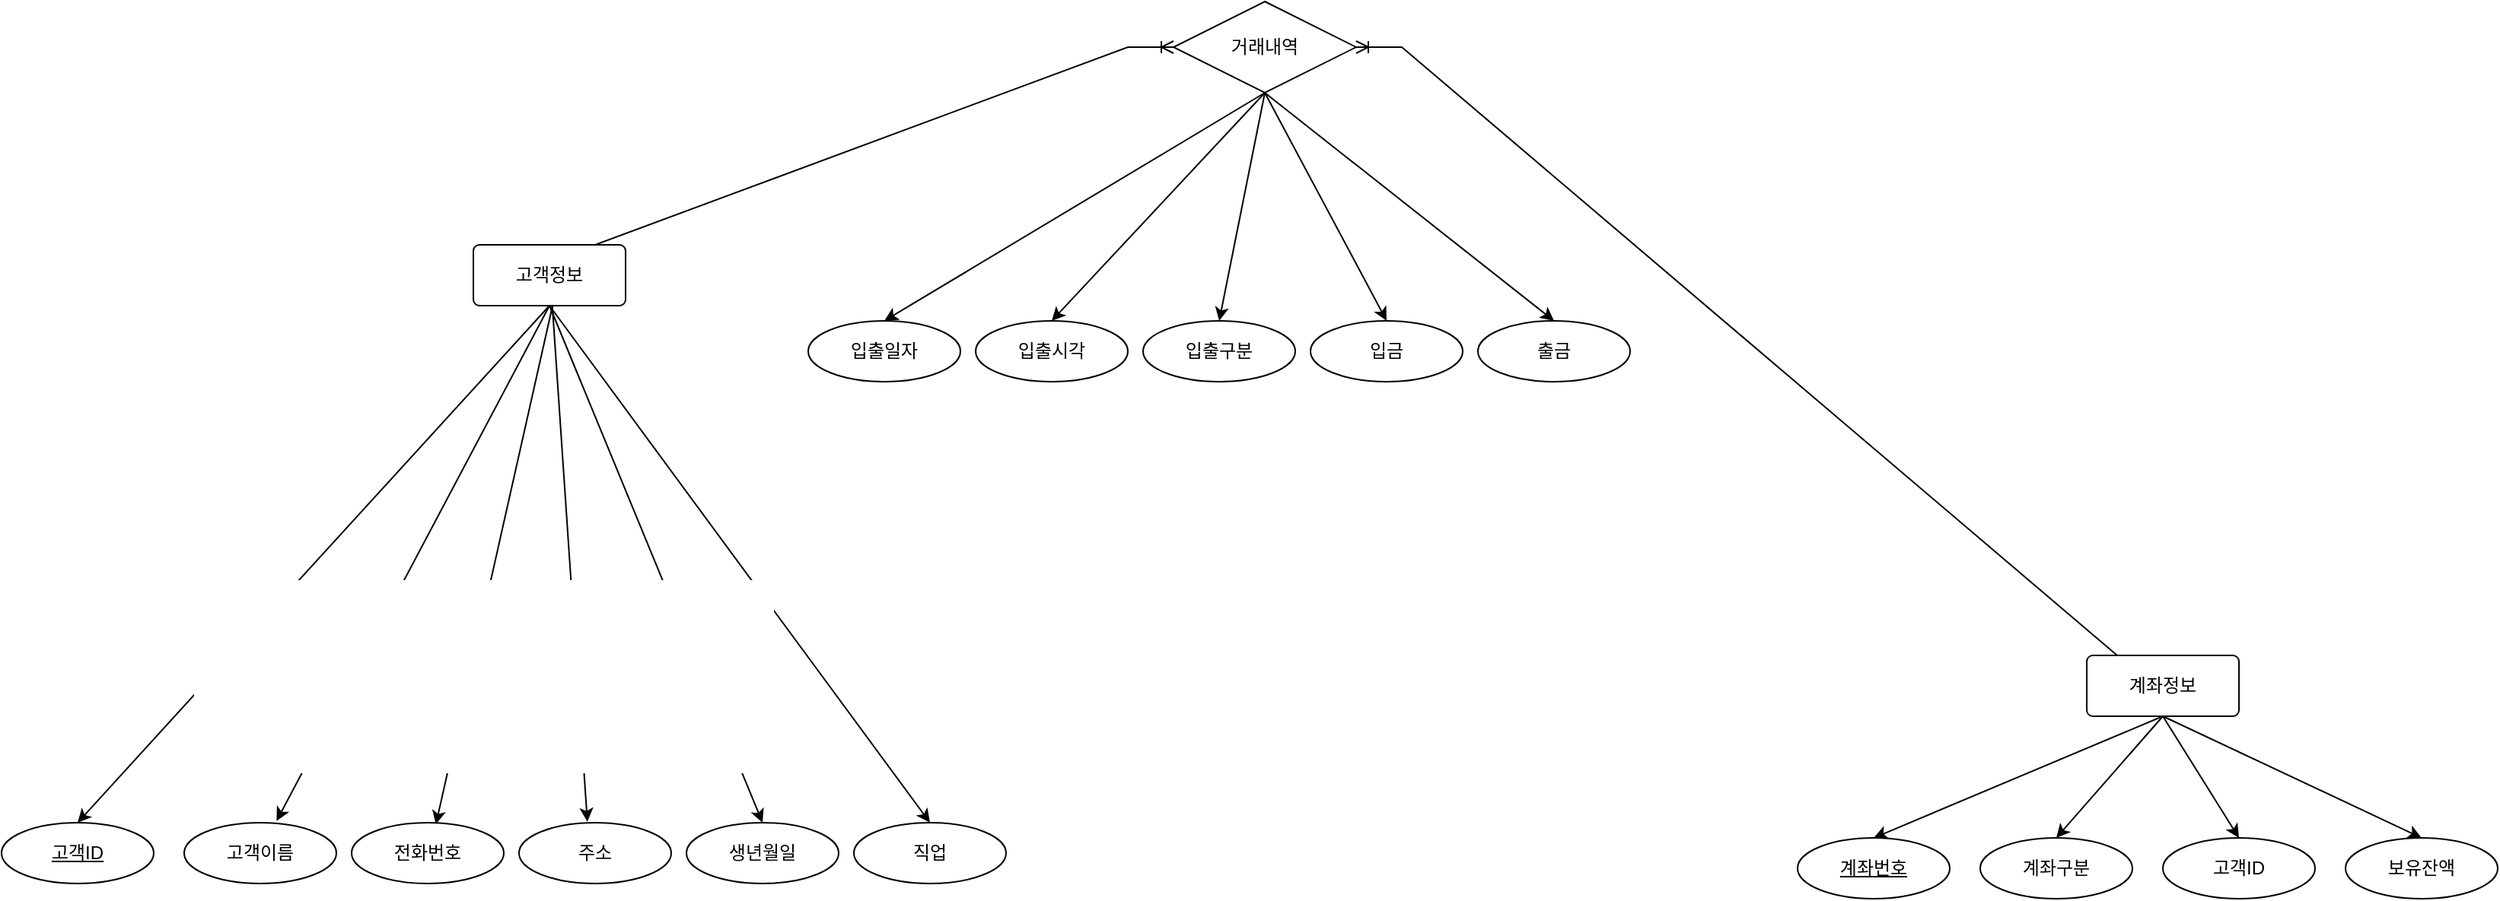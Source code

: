 <mxfile version="21.3.2" type="device">
  <diagram name="페이지-1" id="2FfxSmRKu2mEA89YIbCd">
    <mxGraphModel dx="1399" dy="779" grid="1" gridSize="10" guides="1" tooltips="1" connect="1" arrows="1" fold="1" page="1" pageScale="1" pageWidth="4681" pageHeight="3300" math="0" shadow="0">
      <root>
        <mxCell id="0" />
        <mxCell id="1" parent="0" />
        <mxCell id="Y3CAUvhzmmAj4dqdbwYr-9" style="rounded=0;orthogonalLoop=1;jettySize=auto;html=1;exitX=0.5;exitY=1;exitDx=0;exitDy=0;entryX=0.5;entryY=0;entryDx=0;entryDy=0;" parent="1" source="Y3CAUvhzmmAj4dqdbwYr-1" target="Y3CAUvhzmmAj4dqdbwYr-2" edge="1">
          <mxGeometry relative="1" as="geometry" />
        </mxCell>
        <mxCell id="Y3CAUvhzmmAj4dqdbwYr-10" style="rounded=0;orthogonalLoop=1;jettySize=auto;html=1;exitX=0.5;exitY=1;exitDx=0;exitDy=0;entryX=0.607;entryY=-0.029;entryDx=0;entryDy=0;entryPerimeter=0;" parent="1" source="Y3CAUvhzmmAj4dqdbwYr-1" target="Y3CAUvhzmmAj4dqdbwYr-4" edge="1">
          <mxGeometry relative="1" as="geometry" />
        </mxCell>
        <mxCell id="Y3CAUvhzmmAj4dqdbwYr-11" style="rounded=0;orthogonalLoop=1;jettySize=auto;html=1;exitX=0.519;exitY=1.016;exitDx=0;exitDy=0;exitPerimeter=0;entryX=0.554;entryY=0.026;entryDx=0;entryDy=0;entryPerimeter=0;" parent="1" source="Y3CAUvhzmmAj4dqdbwYr-1" target="Y3CAUvhzmmAj4dqdbwYr-5" edge="1">
          <mxGeometry relative="1" as="geometry" />
        </mxCell>
        <mxCell id="Y3CAUvhzmmAj4dqdbwYr-12" style="rounded=0;orthogonalLoop=1;jettySize=auto;html=1;exitX=0.519;exitY=1.01;exitDx=0;exitDy=0;exitPerimeter=0;entryX=0.449;entryY=-0.017;entryDx=0;entryDy=0;entryPerimeter=0;" parent="1" source="Y3CAUvhzmmAj4dqdbwYr-1" target="Y3CAUvhzmmAj4dqdbwYr-6" edge="1">
          <mxGeometry relative="1" as="geometry" />
        </mxCell>
        <mxCell id="Y3CAUvhzmmAj4dqdbwYr-13" style="rounded=0;orthogonalLoop=1;jettySize=auto;html=1;entryX=0.5;entryY=0;entryDx=0;entryDy=0;exitX=0.5;exitY=1;exitDx=0;exitDy=0;" parent="1" source="Y3CAUvhzmmAj4dqdbwYr-1" target="Y3CAUvhzmmAj4dqdbwYr-7" edge="1">
          <mxGeometry relative="1" as="geometry" />
        </mxCell>
        <mxCell id="Y3CAUvhzmmAj4dqdbwYr-14" style="rounded=0;orthogonalLoop=1;jettySize=auto;html=1;exitX=0.5;exitY=1;exitDx=0;exitDy=0;entryX=0.5;entryY=0;entryDx=0;entryDy=0;" parent="1" source="Y3CAUvhzmmAj4dqdbwYr-1" target="Y3CAUvhzmmAj4dqdbwYr-8" edge="1">
          <mxGeometry relative="1" as="geometry" />
        </mxCell>
        <mxCell id="Y3CAUvhzmmAj4dqdbwYr-1" value="고객정보" style="rounded=1;arcSize=10;whiteSpace=wrap;html=1;align=center;" parent="1" vertex="1">
          <mxGeometry x="880" y="420" width="100" height="40" as="geometry" />
        </mxCell>
        <mxCell id="Y3CAUvhzmmAj4dqdbwYr-2" value="고객ID" style="ellipse;whiteSpace=wrap;html=1;align=center;fontStyle=4;" parent="1" vertex="1">
          <mxGeometry x="570" y="800" width="100" height="40" as="geometry" />
        </mxCell>
        <mxCell id="Y3CAUvhzmmAj4dqdbwYr-4" value="고객이름" style="ellipse;whiteSpace=wrap;html=1;align=center;" parent="1" vertex="1">
          <mxGeometry x="690" y="800" width="100" height="40" as="geometry" />
        </mxCell>
        <mxCell id="Y3CAUvhzmmAj4dqdbwYr-5" value="전화번호" style="ellipse;whiteSpace=wrap;html=1;align=center;" parent="1" vertex="1">
          <mxGeometry x="800" y="800" width="100" height="40" as="geometry" />
        </mxCell>
        <mxCell id="Y3CAUvhzmmAj4dqdbwYr-6" value="주소" style="ellipse;whiteSpace=wrap;html=1;align=center;" parent="1" vertex="1">
          <mxGeometry x="910" y="800" width="100" height="40" as="geometry" />
        </mxCell>
        <mxCell id="Y3CAUvhzmmAj4dqdbwYr-7" value="생년월일" style="ellipse;whiteSpace=wrap;html=1;align=center;" parent="1" vertex="1">
          <mxGeometry x="1020" y="800" width="100" height="40" as="geometry" />
        </mxCell>
        <mxCell id="Y3CAUvhzmmAj4dqdbwYr-8" value="직업" style="ellipse;whiteSpace=wrap;html=1;align=center;" parent="1" vertex="1">
          <mxGeometry x="1130" y="800" width="100" height="40" as="geometry" />
        </mxCell>
        <mxCell id="Y3CAUvhzmmAj4dqdbwYr-22" style="rounded=0;orthogonalLoop=1;jettySize=auto;html=1;exitX=0.5;exitY=1;exitDx=0;exitDy=0;entryX=0.5;entryY=0;entryDx=0;entryDy=0;" parent="1" source="MP5bZ3bzRtLsutD18pv_-2" target="Y3CAUvhzmmAj4dqdbwYr-16" edge="1">
          <mxGeometry relative="1" as="geometry">
            <mxPoint x="1310" y="420" as="sourcePoint" />
          </mxGeometry>
        </mxCell>
        <mxCell id="Y3CAUvhzmmAj4dqdbwYr-23" style="rounded=0;orthogonalLoop=1;jettySize=auto;html=1;exitX=0.5;exitY=1;exitDx=0;exitDy=0;entryX=0.5;entryY=0;entryDx=0;entryDy=0;" parent="1" source="MP5bZ3bzRtLsutD18pv_-1" target="Y3CAUvhzmmAj4dqdbwYr-17" edge="1">
          <mxGeometry relative="1" as="geometry">
            <mxPoint x="1310" y="420" as="sourcePoint" />
          </mxGeometry>
        </mxCell>
        <mxCell id="Y3CAUvhzmmAj4dqdbwYr-24" style="rounded=0;orthogonalLoop=1;jettySize=auto;html=1;entryX=0.5;entryY=0;entryDx=0;entryDy=0;exitX=0.5;exitY=1;exitDx=0;exitDy=0;" parent="1" source="MP5bZ3bzRtLsutD18pv_-1" target="Y3CAUvhzmmAj4dqdbwYr-18" edge="1">
          <mxGeometry relative="1" as="geometry">
            <mxPoint x="1310" y="420" as="sourcePoint" />
          </mxGeometry>
        </mxCell>
        <mxCell id="Y3CAUvhzmmAj4dqdbwYr-25" style="rounded=0;orthogonalLoop=1;jettySize=auto;html=1;entryX=0.5;entryY=0;entryDx=0;entryDy=0;exitX=0.5;exitY=1;exitDx=0;exitDy=0;" parent="1" source="MP5bZ3bzRtLsutD18pv_-1" target="Y3CAUvhzmmAj4dqdbwYr-19" edge="1">
          <mxGeometry relative="1" as="geometry">
            <mxPoint x="1310" y="420" as="sourcePoint" />
          </mxGeometry>
        </mxCell>
        <mxCell id="Y3CAUvhzmmAj4dqdbwYr-26" style="rounded=0;orthogonalLoop=1;jettySize=auto;html=1;entryX=0.5;entryY=0;entryDx=0;entryDy=0;exitX=0.5;exitY=1;exitDx=0;exitDy=0;" parent="1" source="MP5bZ3bzRtLsutD18pv_-1" target="Y3CAUvhzmmAj4dqdbwYr-20" edge="1">
          <mxGeometry relative="1" as="geometry">
            <mxPoint x="1310" y="420" as="sourcePoint" />
          </mxGeometry>
        </mxCell>
        <mxCell id="Y3CAUvhzmmAj4dqdbwYr-27" style="rounded=0;orthogonalLoop=1;jettySize=auto;html=1;entryX=0.5;entryY=0;entryDx=0;entryDy=0;exitX=0.5;exitY=1;exitDx=0;exitDy=0;" parent="1" source="MP5bZ3bzRtLsutD18pv_-1" target="Y3CAUvhzmmAj4dqdbwYr-21" edge="1">
          <mxGeometry relative="1" as="geometry">
            <mxPoint x="1310" y="420" as="sourcePoint" />
          </mxGeometry>
        </mxCell>
        <mxCell id="Y3CAUvhzmmAj4dqdbwYr-16" value="계좌번호" style="ellipse;whiteSpace=wrap;html=1;align=center;fontStyle=4;" parent="1" vertex="1">
          <mxGeometry x="1750" y="810" width="100" height="40" as="geometry" />
        </mxCell>
        <mxCell id="Y3CAUvhzmmAj4dqdbwYr-17" value="입출일자" style="ellipse;whiteSpace=wrap;html=1;align=center;" parent="1" vertex="1">
          <mxGeometry x="1100" y="470" width="100" height="40" as="geometry" />
        </mxCell>
        <mxCell id="Y3CAUvhzmmAj4dqdbwYr-18" value="입출시각" style="ellipse;whiteSpace=wrap;html=1;align=center;" parent="1" vertex="1">
          <mxGeometry x="1210" y="470" width="100" height="40" as="geometry" />
        </mxCell>
        <mxCell id="Y3CAUvhzmmAj4dqdbwYr-19" value="입출구분" style="ellipse;whiteSpace=wrap;html=1;align=center;" parent="1" vertex="1">
          <mxGeometry x="1320" y="470" width="100" height="40" as="geometry" />
        </mxCell>
        <mxCell id="Y3CAUvhzmmAj4dqdbwYr-20" value="입금" style="ellipse;whiteSpace=wrap;html=1;align=center;" parent="1" vertex="1">
          <mxGeometry x="1430" y="470" width="100" height="40" as="geometry" />
        </mxCell>
        <mxCell id="Y3CAUvhzmmAj4dqdbwYr-21" value="출금" style="ellipse;whiteSpace=wrap;html=1;align=center;" parent="1" vertex="1">
          <mxGeometry x="1540" y="470" width="100" height="40" as="geometry" />
        </mxCell>
        <mxCell id="MP5bZ3bzRtLsutD18pv_-1" value="거래내역" style="shape=rhombus;perimeter=rhombusPerimeter;whiteSpace=wrap;html=1;align=center;" vertex="1" parent="1">
          <mxGeometry x="1340" y="260" width="120" height="60" as="geometry" />
        </mxCell>
        <mxCell id="MP5bZ3bzRtLsutD18pv_-2" value="계좌정보" style="rounded=1;arcSize=10;whiteSpace=wrap;html=1;align=center;" vertex="1" parent="1">
          <mxGeometry x="1940" y="690" width="100" height="40" as="geometry" />
        </mxCell>
        <mxCell id="MP5bZ3bzRtLsutD18pv_-3" value="" style="edgeStyle=entityRelationEdgeStyle;fontSize=12;html=1;endArrow=ERoneToMany;rounded=0;exitX=0.5;exitY=0;exitDx=0;exitDy=0;entryX=0;entryY=0.5;entryDx=0;entryDy=0;" edge="1" parent="1" source="Y3CAUvhzmmAj4dqdbwYr-1" target="MP5bZ3bzRtLsutD18pv_-1">
          <mxGeometry width="100" height="100" relative="1" as="geometry">
            <mxPoint x="1420" y="680" as="sourcePoint" />
            <mxPoint x="1520" y="580" as="targetPoint" />
          </mxGeometry>
        </mxCell>
        <mxCell id="MP5bZ3bzRtLsutD18pv_-4" value="" style="edgeStyle=entityRelationEdgeStyle;fontSize=12;html=1;endArrow=ERoneToMany;rounded=0;exitX=0.5;exitY=0;exitDx=0;exitDy=0;entryX=1;entryY=0.5;entryDx=0;entryDy=0;" edge="1" parent="1" source="MP5bZ3bzRtLsutD18pv_-2" target="MP5bZ3bzRtLsutD18pv_-1">
          <mxGeometry width="100" height="100" relative="1" as="geometry">
            <mxPoint x="1570" y="780" as="sourcePoint" />
            <mxPoint x="1590" y="390" as="targetPoint" />
          </mxGeometry>
        </mxCell>
        <mxCell id="MP5bZ3bzRtLsutD18pv_-5" value="계좌구분" style="ellipse;whiteSpace=wrap;html=1;align=center;" vertex="1" parent="1">
          <mxGeometry x="1870" y="810" width="100" height="40" as="geometry" />
        </mxCell>
        <mxCell id="MP5bZ3bzRtLsutD18pv_-6" style="rounded=0;orthogonalLoop=1;jettySize=auto;html=1;entryX=0.5;entryY=0;entryDx=0;entryDy=0;exitX=0.5;exitY=1;exitDx=0;exitDy=0;" edge="1" parent="1" source="MP5bZ3bzRtLsutD18pv_-2" target="MP5bZ3bzRtLsutD18pv_-5">
          <mxGeometry relative="1" as="geometry">
            <mxPoint x="1590" y="660" as="sourcePoint" />
            <mxPoint x="1670" y="780" as="targetPoint" />
          </mxGeometry>
        </mxCell>
        <mxCell id="MP5bZ3bzRtLsutD18pv_-7" value="고객ID" style="ellipse;whiteSpace=wrap;html=1;align=center;" vertex="1" parent="1">
          <mxGeometry x="1990" y="810" width="100" height="40" as="geometry" />
        </mxCell>
        <mxCell id="MP5bZ3bzRtLsutD18pv_-8" style="rounded=0;orthogonalLoop=1;jettySize=auto;html=1;entryX=0.5;entryY=0;entryDx=0;entryDy=0;exitX=0.5;exitY=1;exitDx=0;exitDy=0;" edge="1" parent="1" source="MP5bZ3bzRtLsutD18pv_-2" target="MP5bZ3bzRtLsutD18pv_-7">
          <mxGeometry relative="1" as="geometry">
            <mxPoint x="2010" y="660" as="sourcePoint" />
            <mxPoint x="2060" y="800" as="targetPoint" />
          </mxGeometry>
        </mxCell>
        <mxCell id="MP5bZ3bzRtLsutD18pv_-9" value="보유잔액" style="ellipse;whiteSpace=wrap;html=1;align=center;" vertex="1" parent="1">
          <mxGeometry x="2110" y="810" width="100" height="40" as="geometry" />
        </mxCell>
        <mxCell id="MP5bZ3bzRtLsutD18pv_-10" style="rounded=0;orthogonalLoop=1;jettySize=auto;html=1;entryX=0.5;entryY=0;entryDx=0;entryDy=0;exitX=0.5;exitY=1;exitDx=0;exitDy=0;" edge="1" parent="1" source="MP5bZ3bzRtLsutD18pv_-2" target="MP5bZ3bzRtLsutD18pv_-9">
          <mxGeometry relative="1" as="geometry">
            <mxPoint x="2010" y="670" as="sourcePoint" />
            <mxPoint x="2190" y="800" as="targetPoint" />
          </mxGeometry>
        </mxCell>
      </root>
    </mxGraphModel>
  </diagram>
</mxfile>
